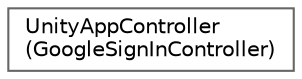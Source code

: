 digraph "Graphical Class Hierarchy"
{
 // LATEX_PDF_SIZE
  bgcolor="transparent";
  edge [fontname=Helvetica,fontsize=10,labelfontname=Helvetica,labelfontsize=10];
  node [fontname=Helvetica,fontsize=10,shape=box,height=0.2,width=0.4];
  rankdir="LR";
  Node0 [id="Node000000",label="UnityAppController\l(GoogleSignInController)",height=0.2,width=0.4,color="grey40", fillcolor="white", style="filled",URL="$category_unity_app_controller_07_google_sign_in_controller_08.html",tooltip=" "];
}
